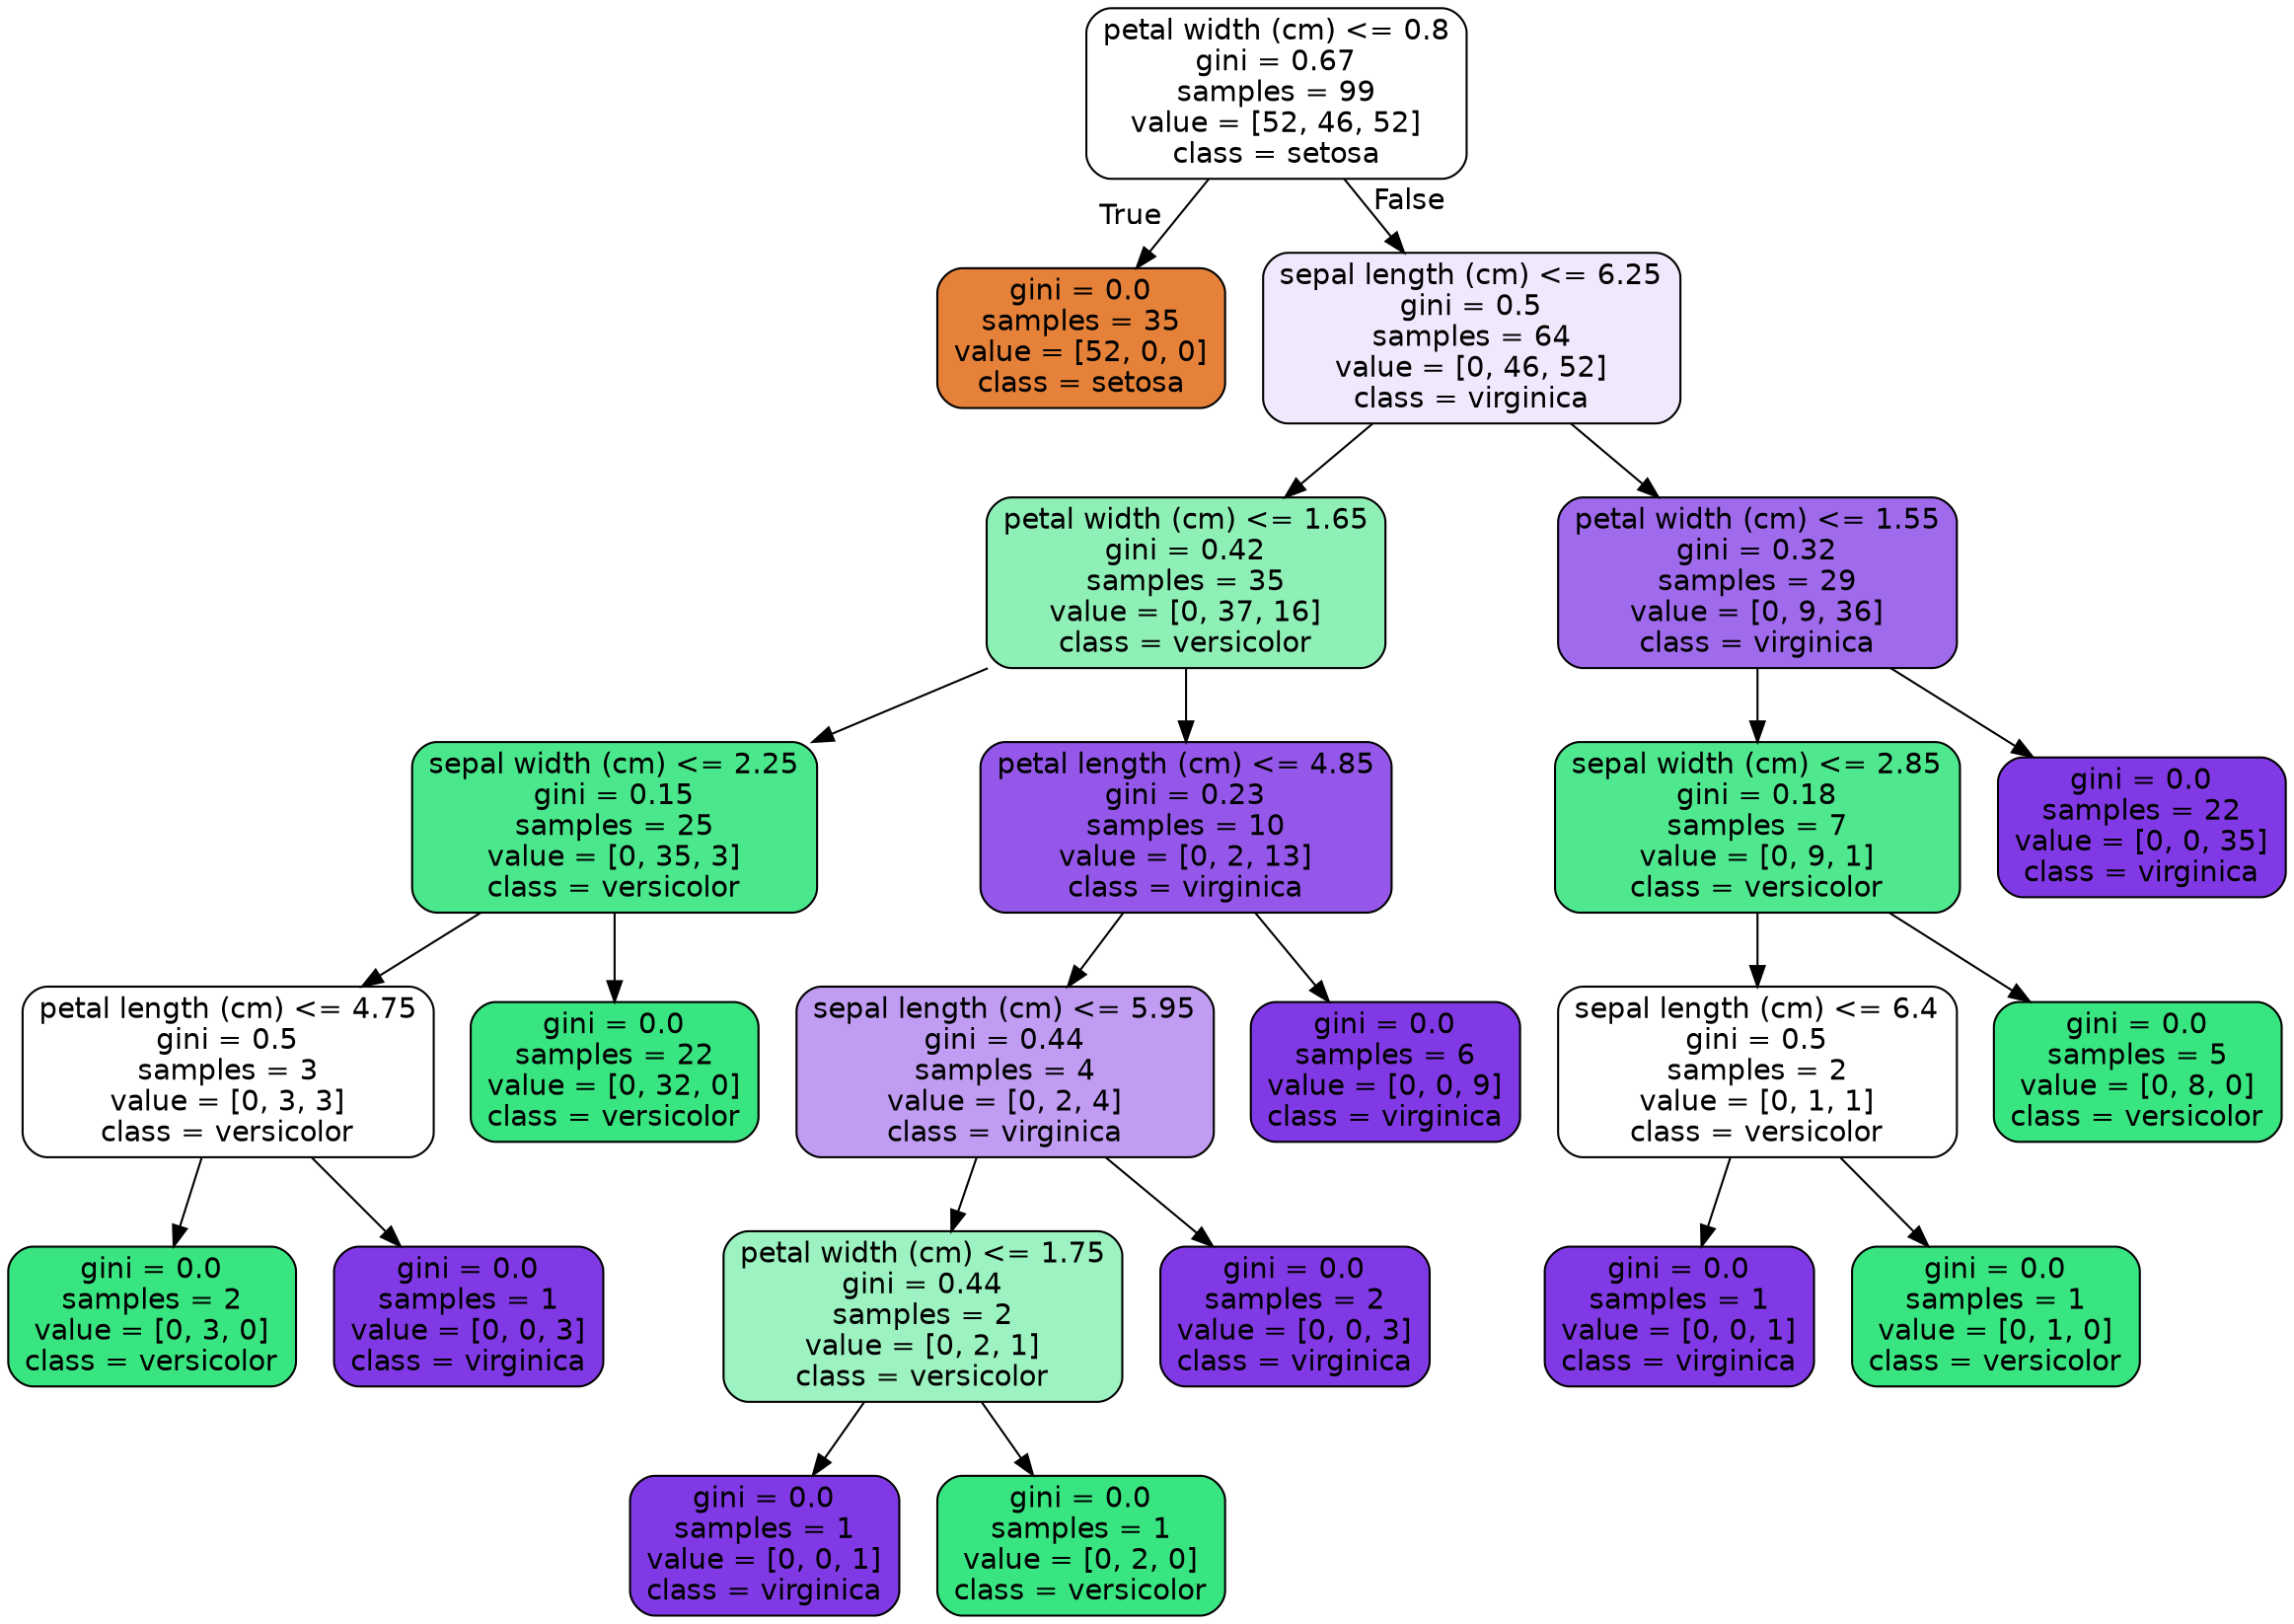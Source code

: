 digraph Tree {
node [shape=box, style="filled, rounded", color="black", fontname=helvetica] ;
edge [fontname=helvetica] ;
0 [label="petal width (cm) <= 0.8\ngini = 0.67\nsamples = 99\nvalue = [52, 46, 52]\nclass = setosa", fillcolor="#ffffff"] ;
1 [label="gini = 0.0\nsamples = 35\nvalue = [52, 0, 0]\nclass = setosa", fillcolor="#e58139"] ;
0 -> 1 [labeldistance=2.5, labelangle=45, headlabel="True"] ;
2 [label="sepal length (cm) <= 6.25\ngini = 0.5\nsamples = 64\nvalue = [0, 46, 52]\nclass = virginica", fillcolor="#f0e8fc"] ;
0 -> 2 [labeldistance=2.5, labelangle=-45, headlabel="False"] ;
3 [label="petal width (cm) <= 1.65\ngini = 0.42\nsamples = 35\nvalue = [0, 37, 16]\nclass = versicolor", fillcolor="#8ff0b7"] ;
2 -> 3 ;
4 [label="sepal width (cm) <= 2.25\ngini = 0.15\nsamples = 25\nvalue = [0, 35, 3]\nclass = versicolor", fillcolor="#4ae78c"] ;
3 -> 4 ;
5 [label="petal length (cm) <= 4.75\ngini = 0.5\nsamples = 3\nvalue = [0, 3, 3]\nclass = versicolor", fillcolor="#ffffff"] ;
4 -> 5 ;
6 [label="gini = 0.0\nsamples = 2\nvalue = [0, 3, 0]\nclass = versicolor", fillcolor="#39e581"] ;
5 -> 6 ;
7 [label="gini = 0.0\nsamples = 1\nvalue = [0, 0, 3]\nclass = virginica", fillcolor="#8139e5"] ;
5 -> 7 ;
8 [label="gini = 0.0\nsamples = 22\nvalue = [0, 32, 0]\nclass = versicolor", fillcolor="#39e581"] ;
4 -> 8 ;
9 [label="petal length (cm) <= 4.85\ngini = 0.23\nsamples = 10\nvalue = [0, 2, 13]\nclass = virginica", fillcolor="#9457e9"] ;
3 -> 9 ;
10 [label="sepal length (cm) <= 5.95\ngini = 0.44\nsamples = 4\nvalue = [0, 2, 4]\nclass = virginica", fillcolor="#c09cf2"] ;
9 -> 10 ;
11 [label="petal width (cm) <= 1.75\ngini = 0.44\nsamples = 2\nvalue = [0, 2, 1]\nclass = versicolor", fillcolor="#9cf2c0"] ;
10 -> 11 ;
12 [label="gini = 0.0\nsamples = 1\nvalue = [0, 0, 1]\nclass = virginica", fillcolor="#8139e5"] ;
11 -> 12 ;
13 [label="gini = 0.0\nsamples = 1\nvalue = [0, 2, 0]\nclass = versicolor", fillcolor="#39e581"] ;
11 -> 13 ;
14 [label="gini = 0.0\nsamples = 2\nvalue = [0, 0, 3]\nclass = virginica", fillcolor="#8139e5"] ;
10 -> 14 ;
15 [label="gini = 0.0\nsamples = 6\nvalue = [0, 0, 9]\nclass = virginica", fillcolor="#8139e5"] ;
9 -> 15 ;
16 [label="petal width (cm) <= 1.55\ngini = 0.32\nsamples = 29\nvalue = [0, 9, 36]\nclass = virginica", fillcolor="#a06aec"] ;
2 -> 16 ;
17 [label="sepal width (cm) <= 2.85\ngini = 0.18\nsamples = 7\nvalue = [0, 9, 1]\nclass = versicolor", fillcolor="#4fe88f"] ;
16 -> 17 ;
18 [label="sepal length (cm) <= 6.4\ngini = 0.5\nsamples = 2\nvalue = [0, 1, 1]\nclass = versicolor", fillcolor="#ffffff"] ;
17 -> 18 ;
19 [label="gini = 0.0\nsamples = 1\nvalue = [0, 0, 1]\nclass = virginica", fillcolor="#8139e5"] ;
18 -> 19 ;
20 [label="gini = 0.0\nsamples = 1\nvalue = [0, 1, 0]\nclass = versicolor", fillcolor="#39e581"] ;
18 -> 20 ;
21 [label="gini = 0.0\nsamples = 5\nvalue = [0, 8, 0]\nclass = versicolor", fillcolor="#39e581"] ;
17 -> 21 ;
22 [label="gini = 0.0\nsamples = 22\nvalue = [0, 0, 35]\nclass = virginica", fillcolor="#8139e5"] ;
16 -> 22 ;
}